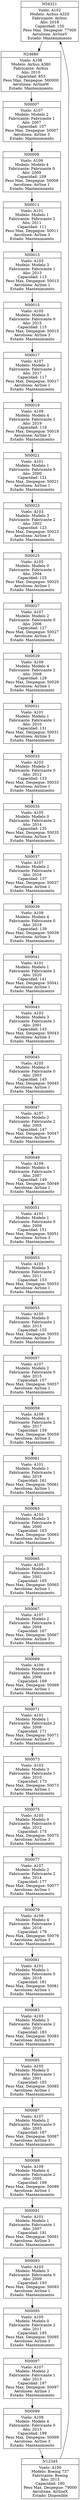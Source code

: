 digraph AvionesMantenimiento {
  node [shape=record];
  nodo0x56030d324d00 [label="{{N54321}|{Vuelo: A102\nModelo: Airbus A320\nFabricante: Airbus\nAño: 2018\nCapacidad: 150\nPeso Max. Despegue: 77000\nAerolinea: AirlineY\nEstado: Mantenimiento}}"];
  nodo0x56030d324d00 -> nodo0x56030d34ce30;
  nodo0x56030d34ce30 [label="{{N24680}|{Vuelo: A108\nModelo: Airbus A380\nFabricante: Airbus\nAño: 2010\nCapacidad: 853\nPeso Max. Despegue: 560000\nAerolinea: AirlineW\nEstado: Mantenimiento}}"];
  nodo0x56030d34ce30 -> nodo0x56030d34d050;
  nodo0x56030d34d050 [label="{{N00007}|{Vuelo: A107\nModelo: Modelo 2\nFabricante: Fabricante 1\nAño: 2007\nCapacidad: 107\nPeso Max. Despegue: 50007\nAerolinea: Airline 3\nEstado: Mantenimiento}}"];
  nodo0x56030d34d050 -> nodo0x56030d34d270;
  nodo0x56030d34d270 [label="{{N00009}|{Vuelo: A109\nModelo: Modelo 4\nFabricante: Fabricante 0\nAño: 2009\nCapacidad: 109\nPeso Max. Despegue: 50009\nAerolinea: Airline 1\nEstado: Mantenimiento}}"];
  nodo0x56030d34d270 -> nodo0x56030d34d490;
  nodo0x56030d34d490 [label="{{N00011}|{Vuelo: A101\nModelo: Modelo 1\nFabricante: Fabricante 2\nAño: 2011\nCapacidad: 111\nPeso Max. Despegue: 50011\nAerolinea: Airline 3\nEstado: Mantenimiento}}"];
  nodo0x56030d34d490 -> nodo0x56030d34d6b0;
  nodo0x56030d34d6b0 [label="{{N00013}|{Vuelo: A103\nModelo: Modelo 3\nFabricante: Fabricante 1\nAño: 2013\nCapacidad: 113\nPeso Max. Despegue: 50013\nAerolinea: Airline 1\nEstado: Mantenimiento}}"];
  nodo0x56030d34d6b0 -> nodo0x56030d34d8d0;
  nodo0x56030d34d8d0 [label="{{N00015}|{Vuelo: A105\nModelo: Modelo 0\nFabricante: Fabricante 0\nAño: 2015\nCapacidad: 115\nPeso Max. Despegue: 50015\nAerolinea: Airline 3\nEstado: Mantenimiento}}"];
  nodo0x56030d34d8d0 -> nodo0x56030d34daf0;
  nodo0x56030d34daf0 [label="{{N00017}|{Vuelo: A107\nModelo: Modelo 2\nFabricante: Fabricante 2\nAño: 2017\nCapacidad: 117\nPeso Max. Despegue: 50017\nAerolinea: Airline 1\nEstado: Mantenimiento}}"];
  nodo0x56030d34daf0 -> nodo0x56030d34dd10;
  nodo0x56030d34dd10 [label="{{N00019}|{Vuelo: A109\nModelo: Modelo 4\nFabricante: Fabricante 1\nAño: 2019\nCapacidad: 119\nPeso Max. Despegue: 50019\nAerolinea: Airline 3\nEstado: Mantenimiento}}"];
  nodo0x56030d34dd10 -> nodo0x56030d34df30;
  nodo0x56030d34df30 [label="{{N00021}|{Vuelo: A101\nModelo: Modelo 1\nFabricante: Fabricante 0\nAño: 2000\nCapacidad: 121\nPeso Max. Despegue: 50021\nAerolinea: Airline 1\nEstado: Mantenimiento}}"];
  nodo0x56030d34df30 -> nodo0x56030d34e150;
  nodo0x56030d34e150 [label="{{N00023}|{Vuelo: A103\nModelo: Modelo 3\nFabricante: Fabricante 2\nAño: 2002\nCapacidad: 123\nPeso Max. Despegue: 50023\nAerolinea: Airline 3\nEstado: Mantenimiento}}"];
  nodo0x56030d34e150 -> nodo0x56030d34e370;
  nodo0x56030d34e370 [label="{{N00025}|{Vuelo: A105\nModelo: Modelo 0\nFabricante: Fabricante 1\nAño: 2004\nCapacidad: 125\nPeso Max. Despegue: 50025\nAerolinea: Airline 1\nEstado: Mantenimiento}}"];
  nodo0x56030d34e370 -> nodo0x56030d34e590;
  nodo0x56030d34e590 [label="{{N00027}|{Vuelo: A107\nModelo: Modelo 2\nFabricante: Fabricante 0\nAño: 2006\nCapacidad: 127\nPeso Max. Despegue: 50027\nAerolinea: Airline 3\nEstado: Mantenimiento}}"];
  nodo0x56030d34e590 -> nodo0x56030d34e7b0;
  nodo0x56030d34e7b0 [label="{{N00029}|{Vuelo: A109\nModelo: Modelo 4\nFabricante: Fabricante 2\nAño: 2008\nCapacidad: 129\nPeso Max. Despegue: 50029\nAerolinea: Airline 1\nEstado: Mantenimiento}}"];
  nodo0x56030d34e7b0 -> nodo0x56030d34e9d0;
  nodo0x56030d34e9d0 [label="{{N00031}|{Vuelo: A101\nModelo: Modelo 1\nFabricante: Fabricante 1\nAño: 2010\nCapacidad: 131\nPeso Max. Despegue: 50031\nAerolinea: Airline 3\nEstado: Mantenimiento}}"];
  nodo0x56030d34e9d0 -> nodo0x56030d34ebf0;
  nodo0x56030d34ebf0 [label="{{N00033}|{Vuelo: A103\nModelo: Modelo 3\nFabricante: Fabricante 0\nAño: 2012\nCapacidad: 133\nPeso Max. Despegue: 50033\nAerolinea: Airline 1\nEstado: Mantenimiento}}"];
  nodo0x56030d34ebf0 -> nodo0x56030d34ee10;
  nodo0x56030d34ee10 [label="{{N00035}|{Vuelo: A105\nModelo: Modelo 0\nFabricante: Fabricante 2\nAño: 2014\nCapacidad: 135\nPeso Max. Despegue: 50035\nAerolinea: Airline 3\nEstado: Mantenimiento}}"];
  nodo0x56030d34ee10 -> nodo0x56030d34f030;
  nodo0x56030d34f030 [label="{{N00037}|{Vuelo: A107\nModelo: Modelo 2\nFabricante: Fabricante 1\nAño: 2016\nCapacidad: 137\nPeso Max. Despegue: 50037\nAerolinea: Airline 1\nEstado: Mantenimiento}}"];
  nodo0x56030d34f030 -> nodo0x56030d34f250;
  nodo0x56030d34f250 [label="{{N00039}|{Vuelo: A109\nModelo: Modelo 4\nFabricante: Fabricante 0\nAño: 2018\nCapacidad: 139\nPeso Max. Despegue: 50039\nAerolinea: Airline 3\nEstado: Mantenimiento}}"];
  nodo0x56030d34f250 -> nodo0x56030d34f470;
  nodo0x56030d34f470 [label="{{N00041}|{Vuelo: A101\nModelo: Modelo 1\nFabricante: Fabricante 2\nAño: 2020\nCapacidad: 141\nPeso Max. Despegue: 50041\nAerolinea: Airline 1\nEstado: Mantenimiento}}"];
  nodo0x56030d34f470 -> nodo0x56030d34f690;
  nodo0x56030d34f690 [label="{{N00043}|{Vuelo: A103\nModelo: Modelo 3\nFabricante: Fabricante 1\nAño: 2001\nCapacidad: 143\nPeso Max. Despegue: 50043\nAerolinea: Airline 3\nEstado: Mantenimiento}}"];
  nodo0x56030d34f690 -> nodo0x56030d34f8b0;
  nodo0x56030d34f8b0 [label="{{N00045}|{Vuelo: A105\nModelo: Modelo 0\nFabricante: Fabricante 0\nAño: 2003\nCapacidad: 145\nPeso Max. Despegue: 50045\nAerolinea: Airline 1\nEstado: Mantenimiento}}"];
  nodo0x56030d34f8b0 -> nodo0x56030d34fad0;
  nodo0x56030d34fad0 [label="{{N00047}|{Vuelo: A107\nModelo: Modelo 2\nFabricante: Fabricante 2\nAño: 2005\nCapacidad: 147\nPeso Max. Despegue: 50047\nAerolinea: Airline 3\nEstado: Mantenimiento}}"];
  nodo0x56030d34fad0 -> nodo0x56030d34fcf0;
  nodo0x56030d34fcf0 [label="{{N00049}|{Vuelo: A109\nModelo: Modelo 4\nFabricante: Fabricante 1\nAño: 2007\nCapacidad: 149\nPeso Max. Despegue: 50049\nAerolinea: Airline 1\nEstado: Mantenimiento}}"];
  nodo0x56030d34fcf0 -> nodo0x56030d34ff10;
  nodo0x56030d34ff10 [label="{{N00051}|{Vuelo: A101\nModelo: Modelo 1\nFabricante: Fabricante 0\nAño: 2009\nCapacidad: 151\nPeso Max. Despegue: 50051\nAerolinea: Airline 3\nEstado: Mantenimiento}}"];
  nodo0x56030d34ff10 -> nodo0x56030d350130;
  nodo0x56030d350130 [label="{{N00053}|{Vuelo: A103\nModelo: Modelo 3\nFabricante: Fabricante 2\nAño: 2011\nCapacidad: 153\nPeso Max. Despegue: 50053\nAerolinea: Airline 1\nEstado: Mantenimiento}}"];
  nodo0x56030d350130 -> nodo0x56030d350350;
  nodo0x56030d350350 [label="{{N00055}|{Vuelo: A105\nModelo: Modelo 0\nFabricante: Fabricante 1\nAño: 2013\nCapacidad: 155\nPeso Max. Despegue: 50055\nAerolinea: Airline 3\nEstado: Mantenimiento}}"];
  nodo0x56030d350350 -> nodo0x56030d350570;
  nodo0x56030d350570 [label="{{N00057}|{Vuelo: A107\nModelo: Modelo 2\nFabricante: Fabricante 0\nAño: 2015\nCapacidad: 157\nPeso Max. Despegue: 50057\nAerolinea: Airline 1\nEstado: Mantenimiento}}"];
  nodo0x56030d350570 -> nodo0x56030d350790;
  nodo0x56030d350790 [label="{{N00059}|{Vuelo: A109\nModelo: Modelo 4\nFabricante: Fabricante 2\nAño: 2017\nCapacidad: 159\nPeso Max. Despegue: 50059\nAerolinea: Airline 3\nEstado: Mantenimiento}}"];
  nodo0x56030d350790 -> nodo0x56030d3509b0;
  nodo0x56030d3509b0 [label="{{N00061}|{Vuelo: A101\nModelo: Modelo 1\nFabricante: Fabricante 1\nAño: 2019\nCapacidad: 161\nPeso Max. Despegue: 50061\nAerolinea: Airline 1\nEstado: Mantenimiento}}"];
  nodo0x56030d3509b0 -> nodo0x56030d350bd0;
  nodo0x56030d350bd0 [label="{{N00063}|{Vuelo: A103\nModelo: Modelo 3\nFabricante: Fabricante 0\nAño: 2000\nCapacidad: 163\nPeso Max. Despegue: 50063\nAerolinea: Airline 3\nEstado: Mantenimiento}}"];
  nodo0x56030d350bd0 -> nodo0x56030d350df0;
  nodo0x56030d350df0 [label="{{N00065}|{Vuelo: A105\nModelo: Modelo 0\nFabricante: Fabricante 2\nAño: 2002\nCapacidad: 165\nPeso Max. Despegue: 50065\nAerolinea: Airline 1\nEstado: Mantenimiento}}"];
  nodo0x56030d350df0 -> nodo0x56030d351010;
  nodo0x56030d351010 [label="{{N00067}|{Vuelo: A107\nModelo: Modelo 2\nFabricante: Fabricante 1\nAño: 2004\nCapacidad: 167\nPeso Max. Despegue: 50067\nAerolinea: Airline 3\nEstado: Mantenimiento}}"];
  nodo0x56030d351010 -> nodo0x56030d351230;
  nodo0x56030d351230 [label="{{N00069}|{Vuelo: A109\nModelo: Modelo 4\nFabricante: Fabricante 0\nAño: 2006\nCapacidad: 169\nPeso Max. Despegue: 50069\nAerolinea: Airline 1\nEstado: Mantenimiento}}"];
  nodo0x56030d351230 -> nodo0x56030d351450;
  nodo0x56030d351450 [label="{{N00071}|{Vuelo: A101\nModelo: Modelo 1\nFabricante: Fabricante 2\nAño: 2008\nCapacidad: 171\nPeso Max. Despegue: 50071\nAerolinea: Airline 3\nEstado: Mantenimiento}}"];
  nodo0x56030d351450 -> nodo0x56030d351670;
  nodo0x56030d351670 [label="{{N00073}|{Vuelo: A103\nModelo: Modelo 3\nFabricante: Fabricante 1\nAño: 2010\nCapacidad: 173\nPeso Max. Despegue: 50073\nAerolinea: Airline 1\nEstado: Mantenimiento}}"];
  nodo0x56030d351670 -> nodo0x56030d351890;
  nodo0x56030d351890 [label="{{N00075}|{Vuelo: A105\nModelo: Modelo 0\nFabricante: Fabricante 0\nAño: 2012\nCapacidad: 175\nPeso Max. Despegue: 50075\nAerolinea: Airline 3\nEstado: Mantenimiento}}"];
  nodo0x56030d351890 -> nodo0x56030d351ab0;
  nodo0x56030d351ab0 [label="{{N00077}|{Vuelo: A107\nModelo: Modelo 2\nFabricante: Fabricante 2\nAño: 2014\nCapacidad: 177\nPeso Max. Despegue: 50077\nAerolinea: Airline 1\nEstado: Mantenimiento}}"];
  nodo0x56030d351ab0 -> nodo0x56030d351cd0;
  nodo0x56030d351cd0 [label="{{N00079}|{Vuelo: A109\nModelo: Modelo 4\nFabricante: Fabricante 1\nAño: 2016\nCapacidad: 179\nPeso Max. Despegue: 50079\nAerolinea: Airline 3\nEstado: Mantenimiento}}"];
  nodo0x56030d351cd0 -> nodo0x56030d351ef0;
  nodo0x56030d351ef0 [label="{{N00081}|{Vuelo: A101\nModelo: Modelo 1\nFabricante: Fabricante 0\nAño: 2018\nCapacidad: 181\nPeso Max. Despegue: 50081\nAerolinea: Airline 1\nEstado: Mantenimiento}}"];
  nodo0x56030d351ef0 -> nodo0x56030d352110;
  nodo0x56030d352110 [label="{{N00083}|{Vuelo: A103\nModelo: Modelo 3\nFabricante: Fabricante 2\nAño: 2020\nCapacidad: 183\nPeso Max. Despegue: 50083\nAerolinea: Airline 3\nEstado: Mantenimiento}}"];
  nodo0x56030d352110 -> nodo0x56030d352330;
  nodo0x56030d352330 [label="{{N00085}|{Vuelo: A105\nModelo: Modelo 0\nFabricante: Fabricante 1\nAño: 2001\nCapacidad: 185\nPeso Max. Despegue: 50085\nAerolinea: Airline 1\nEstado: Mantenimiento}}"];
  nodo0x56030d352330 -> nodo0x56030d352550;
  nodo0x56030d352550 [label="{{N00087}|{Vuelo: A107\nModelo: Modelo 2\nFabricante: Fabricante 0\nAño: 2003\nCapacidad: 187\nPeso Max. Despegue: 50087\nAerolinea: Airline 3\nEstado: Mantenimiento}}"];
  nodo0x56030d352550 -> nodo0x56030d352770;
  nodo0x56030d352770 [label="{{N00089}|{Vuelo: A109\nModelo: Modelo 4\nFabricante: Fabricante 2\nAño: 2005\nCapacidad: 189\nPeso Max. Despegue: 50089\nAerolinea: Airline 1\nEstado: Mantenimiento}}"];
  nodo0x56030d352770 -> nodo0x56030d352990;
  nodo0x56030d352990 [label="{{N00091}|{Vuelo: A101\nModelo: Modelo 1\nFabricante: Fabricante 1\nAño: 2007\nCapacidad: 191\nPeso Max. Despegue: 50091\nAerolinea: Airline 3\nEstado: Mantenimiento}}"];
  nodo0x56030d352990 -> nodo0x56030d352bb0;
  nodo0x56030d352bb0 [label="{{N00093}|{Vuelo: A103\nModelo: Modelo 3\nFabricante: Fabricante 0\nAño: 2009\nCapacidad: 193\nPeso Max. Despegue: 50093\nAerolinea: Airline 1\nEstado: Mantenimiento}}"];
  nodo0x56030d352bb0 -> nodo0x56030d352dd0;
  nodo0x56030d352dd0 [label="{{N00095}|{Vuelo: A105\nModelo: Modelo 0\nFabricante: Fabricante 2\nAño: 2011\nCapacidad: 195\nPeso Max. Despegue: 50095\nAerolinea: Airline 3\nEstado: Mantenimiento}}"];
  nodo0x56030d352dd0 -> nodo0x56030d352ff0;
  nodo0x56030d352ff0 [label="{{N00097}|{Vuelo: A107\nModelo: Modelo 2\nFabricante: Fabricante 1\nAño: 2013\nCapacidad: 197\nPeso Max. Despegue: 50097\nAerolinea: Airline 1\nEstado: Mantenimiento}}"];
  nodo0x56030d352ff0 -> nodo0x56030d353210;
  nodo0x56030d353210 [label="{{N00099}|{Vuelo: A109\nModelo: Modelo 4\nFabricante: Fabricante 0\nAño: 2015\nCapacidad: 199\nPeso Max. Despegue: 50099\nAerolinea: Airline 3\nEstado: Mantenimiento}}"];
  nodo0x56030d353210 -> nodo0x56030d324de0;
  nodo0x56030d324de0 [label="{{N12345}|{Vuelo: A100\nModelo: Boeing 737\nFabricante: Boeing\nAño: 2015\nCapacidad: 180\nPeso Max. Despegue: 79000\nAerolinea: AirlineX\nEstado: Disponible}}"];
  nodo0x56030d324de0 -> nodo0x56030d324d00;
}
